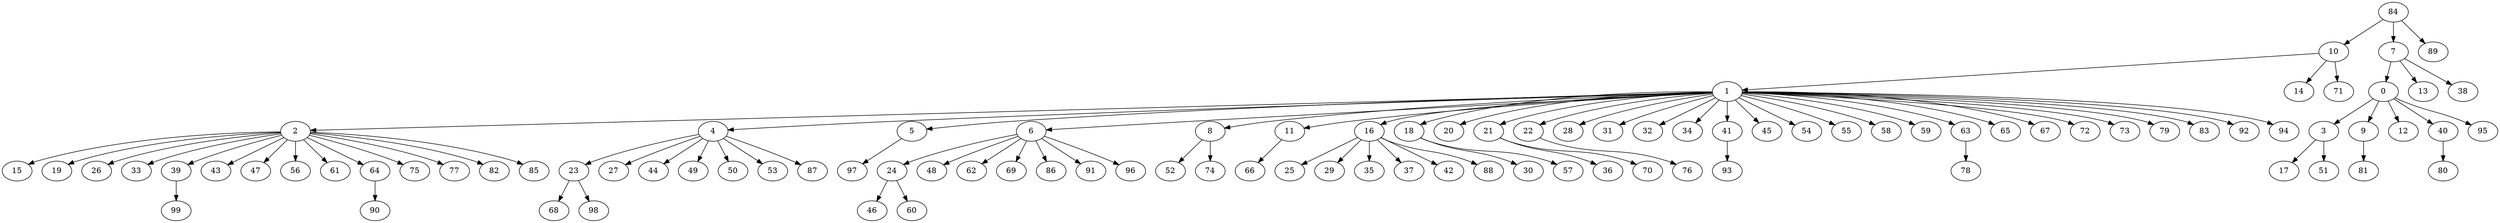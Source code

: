 digraph my_graph {
84 [label=84]
10 [label=10]
7 [label=7]
89 [label=89]
1 [label=1]
14 [label=14]
71 [label=71]
0 [label=0]
13 [label=13]
38 [label=38]
2 [label=2]
4 [label=4]
5 [label=5]
6 [label=6]
8 [label=8]
11 [label=11]
16 [label=16]
18 [label=18]
20 [label=20]
21 [label=21]
22 [label=22]
28 [label=28]
31 [label=31]
32 [label=32]
34 [label=34]
41 [label=41]
45 [label=45]
54 [label=54]
55 [label=55]
58 [label=58]
59 [label=59]
63 [label=63]
65 [label=65]
67 [label=67]
72 [label=72]
73 [label=73]
79 [label=79]
83 [label=83]
92 [label=92]
94 [label=94]
3 [label=3]
9 [label=9]
12 [label=12]
40 [label=40]
95 [label=95]
15 [label=15]
19 [label=19]
26 [label=26]
33 [label=33]
39 [label=39]
43 [label=43]
47 [label=47]
56 [label=56]
61 [label=61]
64 [label=64]
75 [label=75]
77 [label=77]
82 [label=82]
85 [label=85]
23 [label=23]
27 [label=27]
44 [label=44]
49 [label=49]
50 [label=50]
53 [label=53]
87 [label=87]
97 [label=97]
24 [label=24]
48 [label=48]
62 [label=62]
69 [label=69]
86 [label=86]
91 [label=91]
96 [label=96]
52 [label=52]
74 [label=74]
66 [label=66]
25 [label=25]
29 [label=29]
35 [label=35]
37 [label=37]
42 [label=42]
88 [label=88]
30 [label=30]
57 [label=57]
36 [label=36]
70 [label=70]
76 [label=76]
93 [label=93]
78 [label=78]
17 [label=17]
51 [label=51]
81 [label=81]
80 [label=80]
99 [label=99]
90 [label=90]
68 [label=68]
98 [label=98]
46 [label=46]
60 [label=60]
84->10
84->7
84->89
10->1
10->14
10->71
7->0
7->13
7->38
1->2
1->4
1->5
1->6
1->8
1->11
1->16
1->18
1->20
1->21
1->22
1->28
1->31
1->32
1->34
1->41
1->45
1->54
1->55
1->58
1->59
1->63
1->65
1->67
1->72
1->73
1->79
1->83
1->92
1->94
0->3
0->9
0->12
0->40
0->95
2->15
2->19
2->26
2->33
2->39
2->43
2->47
2->56
2->61
2->64
2->75
2->77
2->82
2->85
4->23
4->27
4->44
4->49
4->50
4->53
4->87
5->97
6->24
6->48
6->62
6->69
6->86
6->91
6->96
8->52
8->74
11->66
16->25
16->29
16->35
16->37
16->42
16->88
18->30
18->57
21->36
21->70
22->76
41->93
63->78
3->17
3->51
9->81
40->80
39->99
64->90
23->68
23->98
24->46
24->60
}